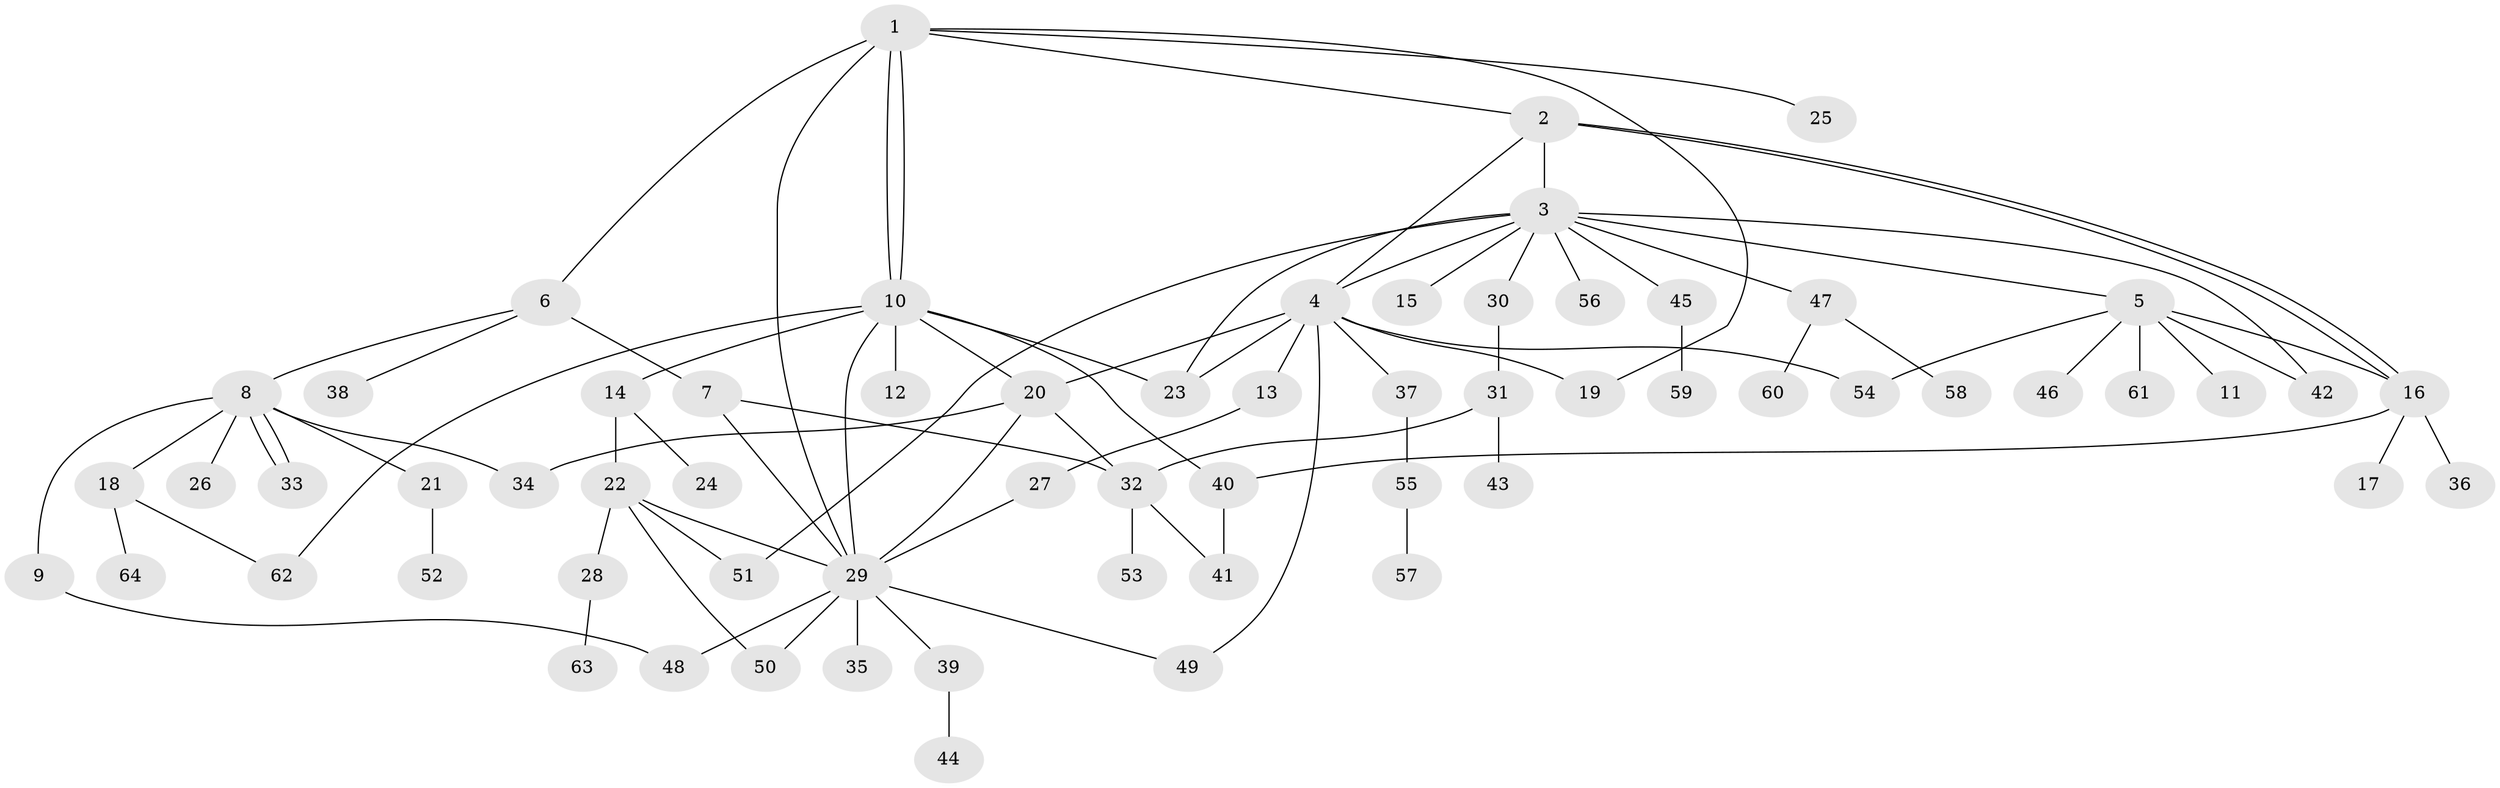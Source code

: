 // Generated by graph-tools (version 1.1) at 2025/35/03/09/25 02:35:26]
// undirected, 64 vertices, 89 edges
graph export_dot {
graph [start="1"]
  node [color=gray90,style=filled];
  1;
  2;
  3;
  4;
  5;
  6;
  7;
  8;
  9;
  10;
  11;
  12;
  13;
  14;
  15;
  16;
  17;
  18;
  19;
  20;
  21;
  22;
  23;
  24;
  25;
  26;
  27;
  28;
  29;
  30;
  31;
  32;
  33;
  34;
  35;
  36;
  37;
  38;
  39;
  40;
  41;
  42;
  43;
  44;
  45;
  46;
  47;
  48;
  49;
  50;
  51;
  52;
  53;
  54;
  55;
  56;
  57;
  58;
  59;
  60;
  61;
  62;
  63;
  64;
  1 -- 2;
  1 -- 6;
  1 -- 10;
  1 -- 10;
  1 -- 19;
  1 -- 25;
  1 -- 29;
  2 -- 3;
  2 -- 4;
  2 -- 16;
  2 -- 16;
  3 -- 4;
  3 -- 5;
  3 -- 15;
  3 -- 23;
  3 -- 30;
  3 -- 42;
  3 -- 45;
  3 -- 47;
  3 -- 51;
  3 -- 56;
  4 -- 13;
  4 -- 19;
  4 -- 20;
  4 -- 23;
  4 -- 37;
  4 -- 49;
  4 -- 54;
  5 -- 11;
  5 -- 16;
  5 -- 42;
  5 -- 46;
  5 -- 54;
  5 -- 61;
  6 -- 7;
  6 -- 8;
  6 -- 38;
  7 -- 29;
  7 -- 32;
  8 -- 9;
  8 -- 18;
  8 -- 21;
  8 -- 26;
  8 -- 33;
  8 -- 33;
  8 -- 34;
  9 -- 48;
  10 -- 12;
  10 -- 14;
  10 -- 20;
  10 -- 23;
  10 -- 29;
  10 -- 40;
  10 -- 62;
  13 -- 27;
  14 -- 22;
  14 -- 24;
  16 -- 17;
  16 -- 36;
  16 -- 40;
  18 -- 62;
  18 -- 64;
  20 -- 29;
  20 -- 32;
  20 -- 34;
  21 -- 52;
  22 -- 28;
  22 -- 29;
  22 -- 50;
  22 -- 51;
  27 -- 29;
  28 -- 63;
  29 -- 35;
  29 -- 39;
  29 -- 48;
  29 -- 49;
  29 -- 50;
  30 -- 31;
  31 -- 32;
  31 -- 43;
  32 -- 41;
  32 -- 53;
  37 -- 55;
  39 -- 44;
  40 -- 41;
  45 -- 59;
  47 -- 58;
  47 -- 60;
  55 -- 57;
}
